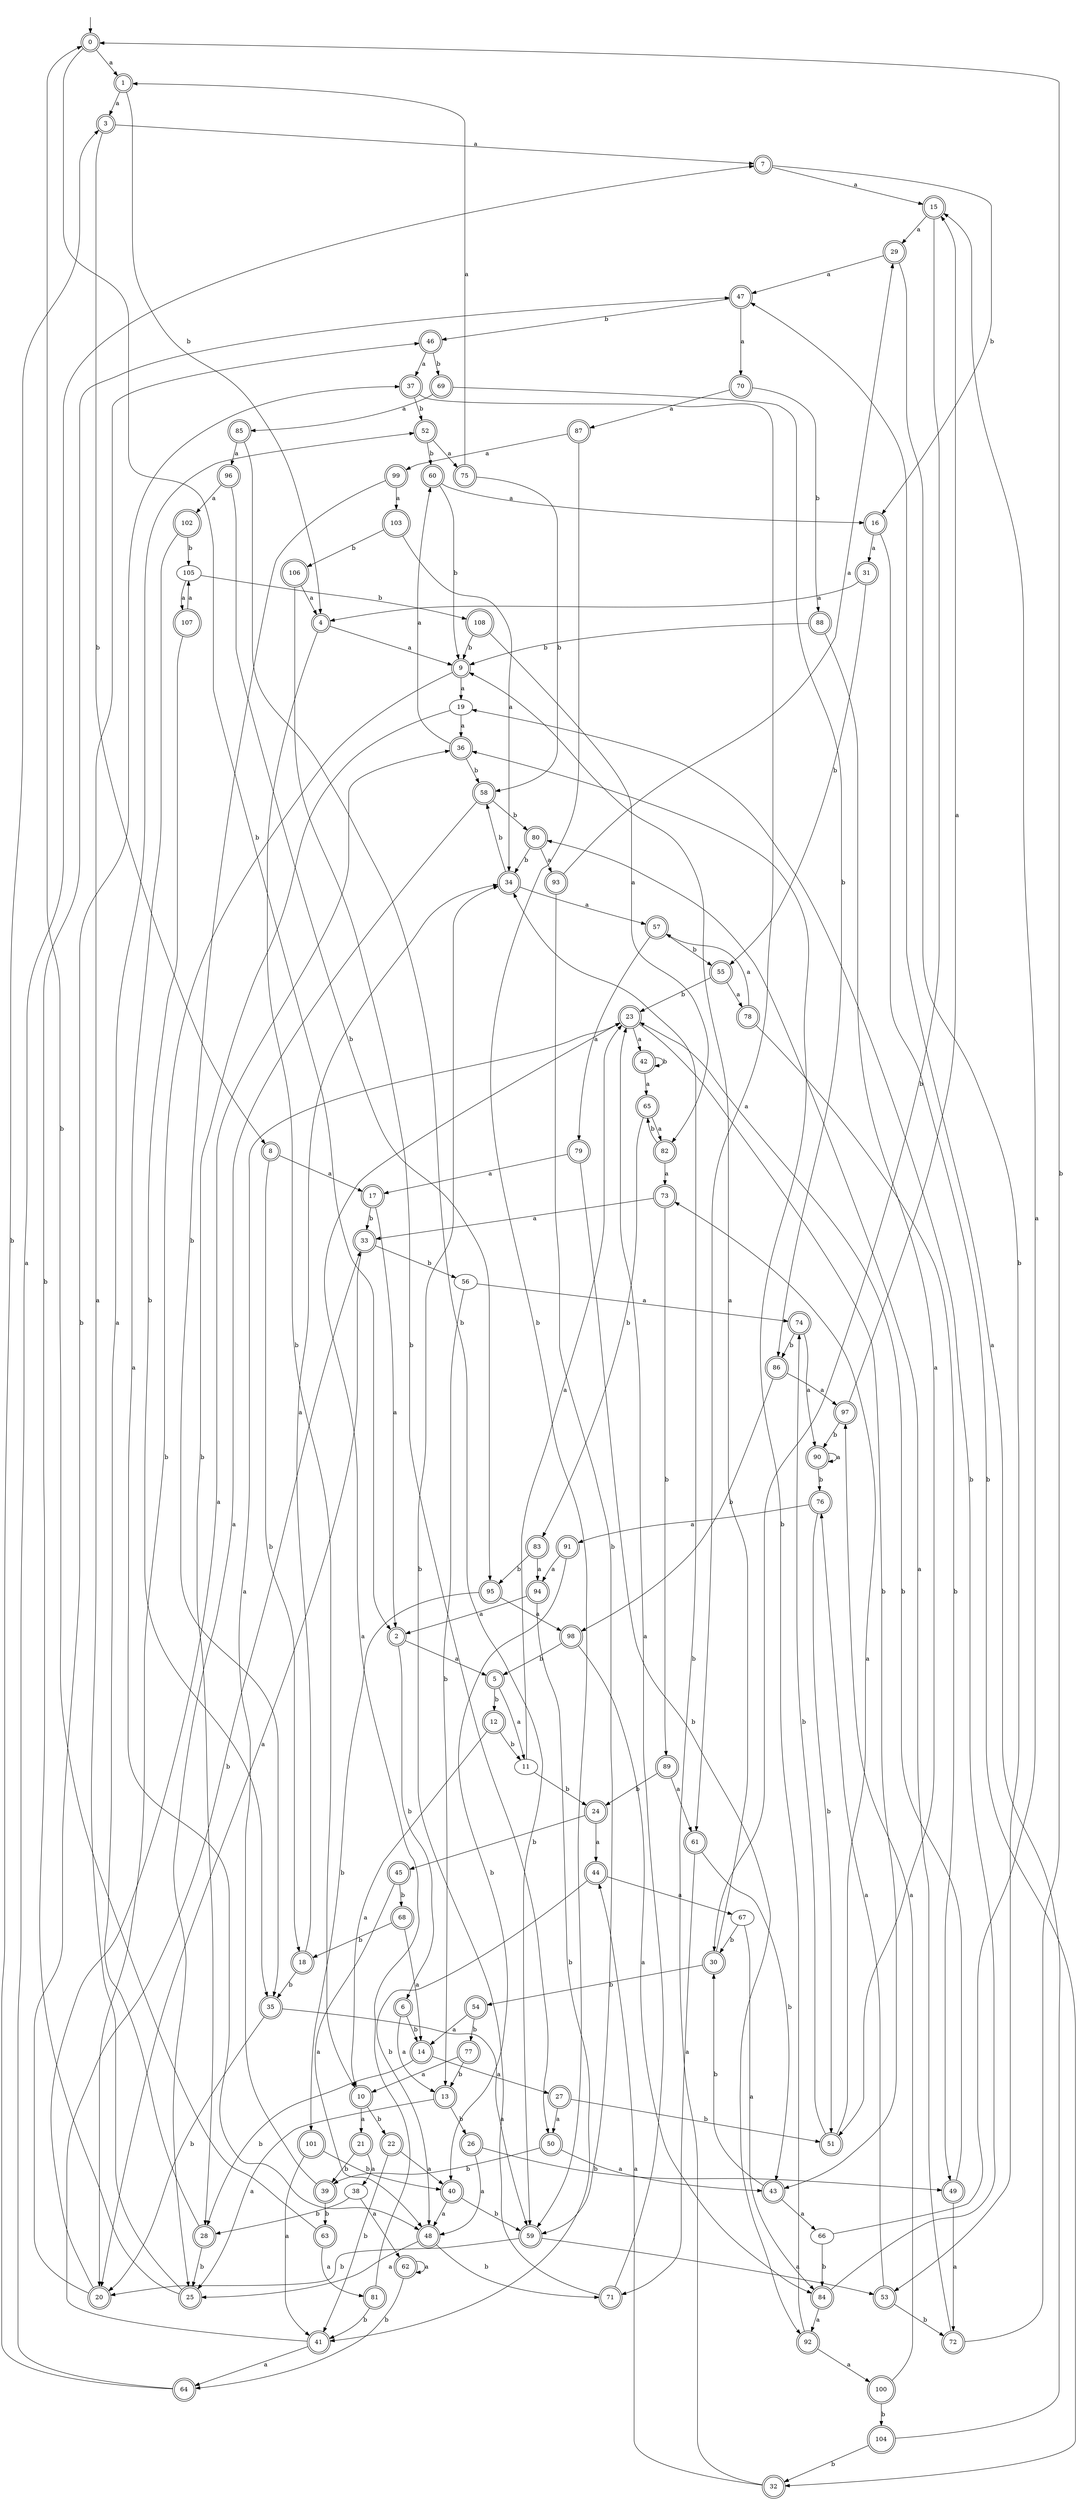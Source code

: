 digraph RandomDFA {
  __start0 [label="", shape=none];
  __start0 -> 0 [label=""];
  0 [shape=circle] [shape=doublecircle]
  0 -> 1 [label="a"]
  0 -> 2 [label="b"]
  1 [shape=doublecircle]
  1 -> 3 [label="a"]
  1 -> 4 [label="b"]
  2 [shape=doublecircle]
  2 -> 5 [label="a"]
  2 -> 6 [label="b"]
  3 [shape=doublecircle]
  3 -> 7 [label="a"]
  3 -> 8 [label="b"]
  4 [shape=doublecircle]
  4 -> 9 [label="a"]
  4 -> 10 [label="b"]
  5 [shape=doublecircle]
  5 -> 11 [label="a"]
  5 -> 12 [label="b"]
  6 [shape=doublecircle]
  6 -> 13 [label="a"]
  6 -> 14 [label="b"]
  7 [shape=doublecircle]
  7 -> 15 [label="a"]
  7 -> 16 [label="b"]
  8 [shape=doublecircle]
  8 -> 17 [label="a"]
  8 -> 18 [label="b"]
  9 [shape=doublecircle]
  9 -> 19 [label="a"]
  9 -> 20 [label="b"]
  10 [shape=doublecircle]
  10 -> 21 [label="a"]
  10 -> 22 [label="b"]
  11
  11 -> 23 [label="a"]
  11 -> 24 [label="b"]
  12 [shape=doublecircle]
  12 -> 10 [label="a"]
  12 -> 11 [label="b"]
  13 [shape=doublecircle]
  13 -> 25 [label="a"]
  13 -> 26 [label="b"]
  14 [shape=doublecircle]
  14 -> 27 [label="a"]
  14 -> 28 [label="b"]
  15 [shape=doublecircle]
  15 -> 29 [label="a"]
  15 -> 30 [label="b"]
  16 [shape=doublecircle]
  16 -> 31 [label="a"]
  16 -> 32 [label="b"]
  17 [shape=doublecircle]
  17 -> 2 [label="a"]
  17 -> 33 [label="b"]
  18 [shape=doublecircle]
  18 -> 34 [label="a"]
  18 -> 35 [label="b"]
  19
  19 -> 36 [label="a"]
  19 -> 28 [label="b"]
  20 [shape=doublecircle]
  20 -> 36 [label="a"]
  20 -> 37 [label="b"]
  21 [shape=doublecircle]
  21 -> 38 [label="a"]
  21 -> 39 [label="b"]
  22 [shape=doublecircle]
  22 -> 40 [label="a"]
  22 -> 41 [label="b"]
  23 [shape=doublecircle]
  23 -> 42 [label="a"]
  23 -> 43 [label="b"]
  24 [shape=doublecircle]
  24 -> 44 [label="a"]
  24 -> 45 [label="b"]
  25 [shape=doublecircle]
  25 -> 46 [label="a"]
  25 -> 47 [label="b"]
  26 [shape=doublecircle]
  26 -> 48 [label="a"]
  26 -> 49 [label="b"]
  27 [shape=doublecircle]
  27 -> 50 [label="a"]
  27 -> 51 [label="b"]
  28 [shape=doublecircle]
  28 -> 52 [label="a"]
  28 -> 25 [label="b"]
  29 [shape=doublecircle]
  29 -> 47 [label="a"]
  29 -> 53 [label="b"]
  30 [shape=doublecircle]
  30 -> 9 [label="a"]
  30 -> 54 [label="b"]
  31 [shape=doublecircle]
  31 -> 4 [label="a"]
  31 -> 55 [label="b"]
  32 [shape=doublecircle]
  32 -> 44 [label="a"]
  32 -> 34 [label="b"]
  33 [shape=doublecircle]
  33 -> 20 [label="a"]
  33 -> 56 [label="b"]
  34 [shape=doublecircle]
  34 -> 57 [label="a"]
  34 -> 58 [label="b"]
  35 [shape=doublecircle]
  35 -> 59 [label="a"]
  35 -> 20 [label="b"]
  36 [shape=doublecircle]
  36 -> 60 [label="a"]
  36 -> 58 [label="b"]
  37 [shape=doublecircle]
  37 -> 61 [label="a"]
  37 -> 52 [label="b"]
  38
  38 -> 62 [label="a"]
  38 -> 28 [label="b"]
  39 [shape=doublecircle]
  39 -> 23 [label="a"]
  39 -> 63 [label="b"]
  40 [shape=doublecircle]
  40 -> 48 [label="a"]
  40 -> 59 [label="b"]
  41 [shape=doublecircle]
  41 -> 64 [label="a"]
  41 -> 33 [label="b"]
  42 [shape=doublecircle]
  42 -> 65 [label="a"]
  42 -> 42 [label="b"]
  43 [shape=doublecircle]
  43 -> 66 [label="a"]
  43 -> 30 [label="b"]
  44 [shape=doublecircle]
  44 -> 67 [label="a"]
  44 -> 48 [label="b"]
  45 [shape=doublecircle]
  45 -> 48 [label="a"]
  45 -> 68 [label="b"]
  46 [shape=doublecircle]
  46 -> 37 [label="a"]
  46 -> 69 [label="b"]
  47 [shape=doublecircle]
  47 -> 70 [label="a"]
  47 -> 46 [label="b"]
  48 [shape=doublecircle]
  48 -> 25 [label="a"]
  48 -> 71 [label="b"]
  49 [shape=doublecircle]
  49 -> 72 [label="a"]
  49 -> 23 [label="b"]
  50 [shape=doublecircle]
  50 -> 43 [label="a"]
  50 -> 39 [label="b"]
  51 [shape=doublecircle]
  51 -> 73 [label="a"]
  51 -> 74 [label="b"]
  52 [shape=doublecircle]
  52 -> 75 [label="a"]
  52 -> 60 [label="b"]
  53 [shape=doublecircle]
  53 -> 76 [label="a"]
  53 -> 72 [label="b"]
  54 [shape=doublecircle]
  54 -> 14 [label="a"]
  54 -> 77 [label="b"]
  55 [shape=doublecircle]
  55 -> 78 [label="a"]
  55 -> 23 [label="b"]
  56
  56 -> 74 [label="a"]
  56 -> 13 [label="b"]
  57 [shape=doublecircle]
  57 -> 79 [label="a"]
  57 -> 55 [label="b"]
  58 [shape=doublecircle]
  58 -> 25 [label="a"]
  58 -> 80 [label="b"]
  59 [shape=doublecircle]
  59 -> 53 [label="a"]
  59 -> 20 [label="b"]
  60 [shape=doublecircle]
  60 -> 16 [label="a"]
  60 -> 9 [label="b"]
  61 [shape=doublecircle]
  61 -> 71 [label="a"]
  61 -> 43 [label="b"]
  62 [shape=doublecircle]
  62 -> 62 [label="a"]
  62 -> 64 [label="b"]
  63 [shape=doublecircle]
  63 -> 81 [label="a"]
  63 -> 0 [label="b"]
  64 [shape=doublecircle]
  64 -> 7 [label="a"]
  64 -> 3 [label="b"]
  65 [shape=doublecircle]
  65 -> 82 [label="a"]
  65 -> 83 [label="b"]
  66
  66 -> 15 [label="a"]
  66 -> 84 [label="b"]
  67
  67 -> 84 [label="a"]
  67 -> 30 [label="b"]
  68 [shape=doublecircle]
  68 -> 14 [label="a"]
  68 -> 18 [label="b"]
  69 [shape=doublecircle]
  69 -> 85 [label="a"]
  69 -> 86 [label="b"]
  70 [shape=doublecircle]
  70 -> 87 [label="a"]
  70 -> 88 [label="b"]
  71 [shape=doublecircle]
  71 -> 23 [label="a"]
  71 -> 34 [label="b"]
  72 [shape=doublecircle]
  72 -> 80 [label="a"]
  72 -> 0 [label="b"]
  73 [shape=doublecircle]
  73 -> 33 [label="a"]
  73 -> 89 [label="b"]
  74 [shape=doublecircle]
  74 -> 90 [label="a"]
  74 -> 86 [label="b"]
  75 [shape=doublecircle]
  75 -> 1 [label="a"]
  75 -> 58 [label="b"]
  76 [shape=doublecircle]
  76 -> 91 [label="a"]
  76 -> 51 [label="b"]
  77 [shape=doublecircle]
  77 -> 10 [label="a"]
  77 -> 13 [label="b"]
  78 [shape=doublecircle]
  78 -> 57 [label="a"]
  78 -> 49 [label="b"]
  79 [shape=doublecircle]
  79 -> 17 [label="a"]
  79 -> 92 [label="b"]
  80 [shape=doublecircle]
  80 -> 93 [label="a"]
  80 -> 34 [label="b"]
  81 [shape=doublecircle]
  81 -> 23 [label="a"]
  81 -> 41 [label="b"]
  82 [shape=doublecircle]
  82 -> 73 [label="a"]
  82 -> 65 [label="b"]
  83 [shape=doublecircle]
  83 -> 94 [label="a"]
  83 -> 95 [label="b"]
  84 [shape=doublecircle]
  84 -> 92 [label="a"]
  84 -> 19 [label="b"]
  85 [shape=doublecircle]
  85 -> 96 [label="a"]
  85 -> 59 [label="b"]
  86 [shape=doublecircle]
  86 -> 97 [label="a"]
  86 -> 98 [label="b"]
  87 [shape=doublecircle]
  87 -> 99 [label="a"]
  87 -> 59 [label="b"]
  88 [shape=doublecircle]
  88 -> 51 [label="a"]
  88 -> 9 [label="b"]
  89 [shape=doublecircle]
  89 -> 61 [label="a"]
  89 -> 24 [label="b"]
  90 [shape=doublecircle]
  90 -> 90 [label="a"]
  90 -> 76 [label="b"]
  91 [shape=doublecircle]
  91 -> 94 [label="a"]
  91 -> 40 [label="b"]
  92 [shape=doublecircle]
  92 -> 100 [label="a"]
  92 -> 36 [label="b"]
  93 [shape=doublecircle]
  93 -> 29 [label="a"]
  93 -> 59 [label="b"]
  94 [shape=doublecircle]
  94 -> 2 [label="a"]
  94 -> 41 [label="b"]
  95 [shape=doublecircle]
  95 -> 98 [label="a"]
  95 -> 101 [label="b"]
  96 [shape=doublecircle]
  96 -> 102 [label="a"]
  96 -> 95 [label="b"]
  97 [shape=doublecircle]
  97 -> 15 [label="a"]
  97 -> 90 [label="b"]
  98 [shape=doublecircle]
  98 -> 84 [label="a"]
  98 -> 5 [label="b"]
  99 [shape=doublecircle]
  99 -> 103 [label="a"]
  99 -> 35 [label="b"]
  100 [shape=doublecircle]
  100 -> 97 [label="a"]
  100 -> 104 [label="b"]
  101 [shape=doublecircle]
  101 -> 41 [label="a"]
  101 -> 40 [label="b"]
  102 [shape=doublecircle]
  102 -> 48 [label="a"]
  102 -> 105 [label="b"]
  103 [shape=doublecircle]
  103 -> 34 [label="a"]
  103 -> 106 [label="b"]
  104 [shape=doublecircle]
  104 -> 47 [label="a"]
  104 -> 32 [label="b"]
  105
  105 -> 107 [label="a"]
  105 -> 108 [label="b"]
  106 [shape=doublecircle]
  106 -> 4 [label="a"]
  106 -> 50 [label="b"]
  107 [shape=doublecircle]
  107 -> 105 [label="a"]
  107 -> 35 [label="b"]
  108 [shape=doublecircle]
  108 -> 82 [label="a"]
  108 -> 9 [label="b"]
}
